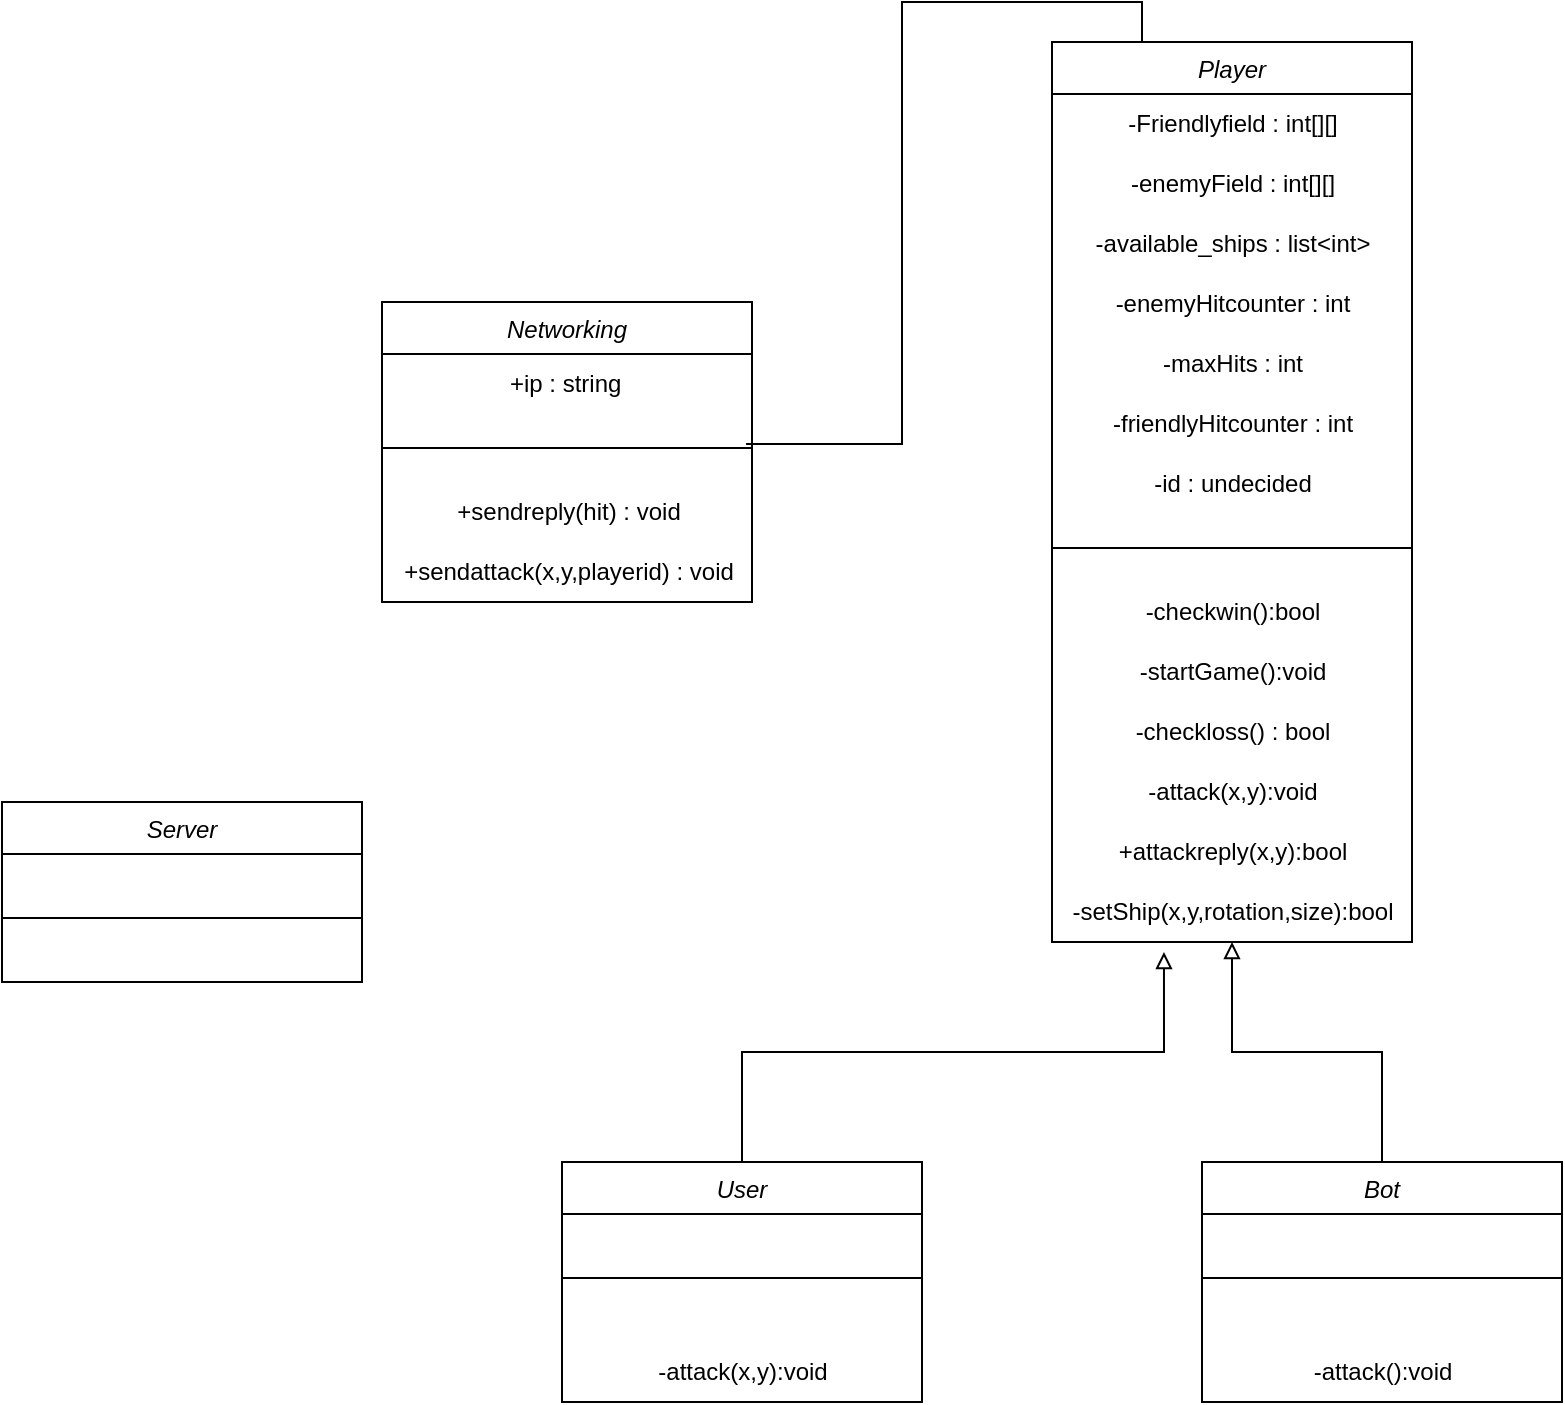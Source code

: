 <mxfile version="24.0.7" type="device">
  <diagram id="C5RBs43oDa-KdzZeNtuy" name="Page-1">
    <mxGraphModel dx="1434" dy="750" grid="1" gridSize="10" guides="1" tooltips="1" connect="1" arrows="1" fold="1" page="1" pageScale="1" pageWidth="827" pageHeight="1169" math="0" shadow="0">
      <root>
        <mxCell id="WIyWlLk6GJQsqaUBKTNV-0" />
        <mxCell id="WIyWlLk6GJQsqaUBKTNV-1" parent="WIyWlLk6GJQsqaUBKTNV-0" />
        <mxCell id="zkfFHV4jXpPFQw0GAbJ--0" value="Networking" style="swimlane;fontStyle=2;align=center;verticalAlign=top;childLayout=stackLayout;horizontal=1;startSize=26;horizontalStack=0;resizeParent=1;resizeLast=0;collapsible=1;marginBottom=0;rounded=0;shadow=0;strokeWidth=1;" parent="WIyWlLk6GJQsqaUBKTNV-1" vertex="1">
          <mxGeometry x="220" y="190" width="185" height="150" as="geometry">
            <mxRectangle x="230" y="140" width="160" height="26" as="alternateBounds" />
          </mxGeometry>
        </mxCell>
        <mxCell id="PZHw8NBZfs8bbx6nWL2q-32" value="+ip : string&amp;nbsp;" style="text;html=1;align=center;verticalAlign=middle;resizable=0;points=[];autosize=1;strokeColor=none;fillColor=none;" vertex="1" parent="zkfFHV4jXpPFQw0GAbJ--0">
          <mxGeometry y="26" width="185" height="30" as="geometry" />
        </mxCell>
        <mxCell id="zkfFHV4jXpPFQw0GAbJ--4" value="" style="line;html=1;strokeWidth=1;align=left;verticalAlign=middle;spacingTop=-1;spacingLeft=3;spacingRight=3;rotatable=0;labelPosition=right;points=[];portConstraint=eastwest;" parent="zkfFHV4jXpPFQw0GAbJ--0" vertex="1">
          <mxGeometry y="56" width="185" height="34" as="geometry" />
        </mxCell>
        <mxCell id="PZHw8NBZfs8bbx6nWL2q-34" value="+sendreply(hit) : void" style="text;html=1;align=center;verticalAlign=middle;resizable=0;points=[];autosize=1;strokeColor=none;fillColor=none;" vertex="1" parent="zkfFHV4jXpPFQw0GAbJ--0">
          <mxGeometry y="90" width="185" height="30" as="geometry" />
        </mxCell>
        <mxCell id="PZHw8NBZfs8bbx6nWL2q-31" value="+sendattack(x,y,playerid) : void" style="text;html=1;align=center;verticalAlign=middle;resizable=0;points=[];autosize=1;strokeColor=none;fillColor=none;" vertex="1" parent="zkfFHV4jXpPFQw0GAbJ--0">
          <mxGeometry y="120" width="185" height="30" as="geometry" />
        </mxCell>
        <mxCell id="PZHw8NBZfs8bbx6nWL2q-35" style="edgeStyle=orthogonalEdgeStyle;rounded=0;orthogonalLoop=1;jettySize=auto;html=1;exitX=0.25;exitY=0;exitDx=0;exitDy=0;endArrow=none;endFill=0;entryX=0.984;entryY=0.441;entryDx=0;entryDy=0;entryPerimeter=0;" edge="1" parent="WIyWlLk6GJQsqaUBKTNV-1" source="PZHw8NBZfs8bbx6nWL2q-0" target="zkfFHV4jXpPFQw0GAbJ--4">
          <mxGeometry relative="1" as="geometry">
            <mxPoint x="410" y="260" as="targetPoint" />
          </mxGeometry>
        </mxCell>
        <mxCell id="PZHw8NBZfs8bbx6nWL2q-0" value="Player" style="swimlane;fontStyle=2;align=center;verticalAlign=top;childLayout=stackLayout;horizontal=1;startSize=26;horizontalStack=0;resizeParent=1;resizeLast=0;collapsible=1;marginBottom=0;rounded=0;shadow=0;strokeWidth=1;" vertex="1" parent="WIyWlLk6GJQsqaUBKTNV-1">
          <mxGeometry x="555" y="60" width="180" height="450" as="geometry">
            <mxRectangle x="230" y="140" width="160" height="26" as="alternateBounds" />
          </mxGeometry>
        </mxCell>
        <mxCell id="PZHw8NBZfs8bbx6nWL2q-10" value="-Friendlyfield : int[][]" style="text;html=1;align=center;verticalAlign=middle;resizable=0;points=[];autosize=1;strokeColor=none;fillColor=none;" vertex="1" parent="PZHw8NBZfs8bbx6nWL2q-0">
          <mxGeometry y="26" width="180" height="30" as="geometry" />
        </mxCell>
        <mxCell id="PZHw8NBZfs8bbx6nWL2q-8" value="-enemyField : int[][&lt;span style=&quot;background-color: initial;&quot;&gt;]&lt;/span&gt;" style="text;html=1;align=center;verticalAlign=middle;resizable=0;points=[];autosize=1;strokeColor=none;fillColor=none;" vertex="1" parent="PZHw8NBZfs8bbx6nWL2q-0">
          <mxGeometry y="56" width="180" height="30" as="geometry" />
        </mxCell>
        <mxCell id="PZHw8NBZfs8bbx6nWL2q-13" value="-available_ships : list&amp;lt;int&amp;gt;" style="text;html=1;align=center;verticalAlign=middle;resizable=0;points=[];autosize=1;strokeColor=none;fillColor=none;" vertex="1" parent="PZHw8NBZfs8bbx6nWL2q-0">
          <mxGeometry y="86" width="180" height="30" as="geometry" />
        </mxCell>
        <mxCell id="PZHw8NBZfs8bbx6nWL2q-14" value="-enemyHitcounter : int" style="text;html=1;align=center;verticalAlign=middle;resizable=0;points=[];autosize=1;strokeColor=none;fillColor=none;" vertex="1" parent="PZHw8NBZfs8bbx6nWL2q-0">
          <mxGeometry y="116" width="180" height="30" as="geometry" />
        </mxCell>
        <mxCell id="PZHw8NBZfs8bbx6nWL2q-20" value="-maxHits : int" style="text;html=1;align=center;verticalAlign=middle;resizable=0;points=[];autosize=1;strokeColor=none;fillColor=none;" vertex="1" parent="PZHw8NBZfs8bbx6nWL2q-0">
          <mxGeometry y="146" width="180" height="30" as="geometry" />
        </mxCell>
        <mxCell id="PZHw8NBZfs8bbx6nWL2q-19" value="-friendlyHitcounter : int" style="text;html=1;align=center;verticalAlign=middle;resizable=0;points=[];autosize=1;strokeColor=none;fillColor=none;" vertex="1" parent="PZHw8NBZfs8bbx6nWL2q-0">
          <mxGeometry y="176" width="180" height="30" as="geometry" />
        </mxCell>
        <mxCell id="PZHw8NBZfs8bbx6nWL2q-33" value="-id : undecided" style="text;html=1;align=center;verticalAlign=middle;resizable=0;points=[];autosize=1;strokeColor=none;fillColor=none;" vertex="1" parent="PZHw8NBZfs8bbx6nWL2q-0">
          <mxGeometry y="206" width="180" height="30" as="geometry" />
        </mxCell>
        <mxCell id="PZHw8NBZfs8bbx6nWL2q-1" value="" style="line;html=1;strokeWidth=1;align=left;verticalAlign=middle;spacingTop=-1;spacingLeft=3;spacingRight=3;rotatable=0;labelPosition=right;points=[];portConstraint=eastwest;" vertex="1" parent="PZHw8NBZfs8bbx6nWL2q-0">
          <mxGeometry y="236" width="180" height="34" as="geometry" />
        </mxCell>
        <mxCell id="PZHw8NBZfs8bbx6nWL2q-21" value="-checkwin():bool" style="text;html=1;align=center;verticalAlign=middle;resizable=0;points=[];autosize=1;strokeColor=none;fillColor=none;" vertex="1" parent="PZHw8NBZfs8bbx6nWL2q-0">
          <mxGeometry y="270" width="180" height="30" as="geometry" />
        </mxCell>
        <mxCell id="PZHw8NBZfs8bbx6nWL2q-23" value="-startGame():void" style="text;html=1;align=center;verticalAlign=middle;resizable=0;points=[];autosize=1;strokeColor=none;fillColor=none;" vertex="1" parent="PZHw8NBZfs8bbx6nWL2q-0">
          <mxGeometry y="300" width="180" height="30" as="geometry" />
        </mxCell>
        <mxCell id="PZHw8NBZfs8bbx6nWL2q-22" value="-checkloss() : bool" style="text;html=1;align=center;verticalAlign=middle;resizable=0;points=[];autosize=1;strokeColor=none;fillColor=none;" vertex="1" parent="PZHw8NBZfs8bbx6nWL2q-0">
          <mxGeometry y="330" width="180" height="30" as="geometry" />
        </mxCell>
        <mxCell id="PZHw8NBZfs8bbx6nWL2q-12" value="-attack(x,y):void" style="text;html=1;align=center;verticalAlign=middle;resizable=0;points=[];autosize=1;strokeColor=none;fillColor=none;" vertex="1" parent="PZHw8NBZfs8bbx6nWL2q-0">
          <mxGeometry y="360" width="180" height="30" as="geometry" />
        </mxCell>
        <mxCell id="PZHw8NBZfs8bbx6nWL2q-15" value="+attackreply(x,y):bool" style="text;html=1;align=center;verticalAlign=middle;resizable=0;points=[];autosize=1;strokeColor=none;fillColor=none;" vertex="1" parent="PZHw8NBZfs8bbx6nWL2q-0">
          <mxGeometry y="390" width="180" height="30" as="geometry" />
        </mxCell>
        <mxCell id="PZHw8NBZfs8bbx6nWL2q-16" value="-setShip(x,y,rotation,size):bool" style="text;html=1;align=center;verticalAlign=middle;resizable=0;points=[];autosize=1;strokeColor=none;fillColor=none;" vertex="1" parent="PZHw8NBZfs8bbx6nWL2q-0">
          <mxGeometry y="420" width="180" height="30" as="geometry" />
        </mxCell>
        <mxCell id="PZHw8NBZfs8bbx6nWL2q-2" value="Bot" style="swimlane;fontStyle=2;align=center;verticalAlign=top;childLayout=stackLayout;horizontal=1;startSize=26;horizontalStack=0;resizeParent=1;resizeLast=0;collapsible=1;marginBottom=0;rounded=0;shadow=0;strokeWidth=1;" vertex="1" parent="WIyWlLk6GJQsqaUBKTNV-1">
          <mxGeometry x="630" y="620" width="180" height="120" as="geometry">
            <mxRectangle x="230" y="140" width="160" height="26" as="alternateBounds" />
          </mxGeometry>
        </mxCell>
        <mxCell id="PZHw8NBZfs8bbx6nWL2q-3" value="" style="line;html=1;strokeWidth=1;align=left;verticalAlign=middle;spacingTop=-1;spacingLeft=3;spacingRight=3;rotatable=0;labelPosition=right;points=[];portConstraint=eastwest;" vertex="1" parent="PZHw8NBZfs8bbx6nWL2q-2">
          <mxGeometry y="26" width="180" height="64" as="geometry" />
        </mxCell>
        <mxCell id="PZHw8NBZfs8bbx6nWL2q-25" value="-attack():void" style="text;html=1;align=center;verticalAlign=middle;resizable=0;points=[];autosize=1;strokeColor=none;fillColor=none;" vertex="1" parent="PZHw8NBZfs8bbx6nWL2q-2">
          <mxGeometry y="90" width="180" height="30" as="geometry" />
        </mxCell>
        <mxCell id="PZHw8NBZfs8bbx6nWL2q-4" value="Server" style="swimlane;fontStyle=2;align=center;verticalAlign=top;childLayout=stackLayout;horizontal=1;startSize=26;horizontalStack=0;resizeParent=1;resizeLast=0;collapsible=1;marginBottom=0;rounded=0;shadow=0;strokeWidth=1;" vertex="1" parent="WIyWlLk6GJQsqaUBKTNV-1">
          <mxGeometry x="30" y="440" width="180" height="90" as="geometry">
            <mxRectangle x="230" y="140" width="160" height="26" as="alternateBounds" />
          </mxGeometry>
        </mxCell>
        <mxCell id="PZHw8NBZfs8bbx6nWL2q-5" value="" style="line;html=1;strokeWidth=1;align=left;verticalAlign=middle;spacingTop=-1;spacingLeft=3;spacingRight=3;rotatable=0;labelPosition=right;points=[];portConstraint=eastwest;" vertex="1" parent="PZHw8NBZfs8bbx6nWL2q-4">
          <mxGeometry y="26" width="180" height="64" as="geometry" />
        </mxCell>
        <mxCell id="PZHw8NBZfs8bbx6nWL2q-24" style="edgeStyle=orthogonalEdgeStyle;rounded=0;orthogonalLoop=1;jettySize=auto;html=1;exitX=0.5;exitY=0;exitDx=0;exitDy=0;endArrow=block;endFill=0;" edge="1" parent="WIyWlLk6GJQsqaUBKTNV-1" source="PZHw8NBZfs8bbx6nWL2q-2" target="PZHw8NBZfs8bbx6nWL2q-16">
          <mxGeometry relative="1" as="geometry" />
        </mxCell>
        <mxCell id="PZHw8NBZfs8bbx6nWL2q-26" value="User" style="swimlane;fontStyle=2;align=center;verticalAlign=top;childLayout=stackLayout;horizontal=1;startSize=26;horizontalStack=0;resizeParent=1;resizeLast=0;collapsible=1;marginBottom=0;rounded=0;shadow=0;strokeWidth=1;" vertex="1" parent="WIyWlLk6GJQsqaUBKTNV-1">
          <mxGeometry x="310" y="620" width="180" height="120" as="geometry">
            <mxRectangle x="230" y="140" width="160" height="26" as="alternateBounds" />
          </mxGeometry>
        </mxCell>
        <mxCell id="PZHw8NBZfs8bbx6nWL2q-27" value="" style="line;html=1;strokeWidth=1;align=left;verticalAlign=middle;spacingTop=-1;spacingLeft=3;spacingRight=3;rotatable=0;labelPosition=right;points=[];portConstraint=eastwest;" vertex="1" parent="PZHw8NBZfs8bbx6nWL2q-26">
          <mxGeometry y="26" width="180" height="64" as="geometry" />
        </mxCell>
        <mxCell id="PZHw8NBZfs8bbx6nWL2q-28" value="-attack(x,y):void" style="text;html=1;align=center;verticalAlign=middle;resizable=0;points=[];autosize=1;strokeColor=none;fillColor=none;" vertex="1" parent="PZHw8NBZfs8bbx6nWL2q-26">
          <mxGeometry y="90" width="180" height="30" as="geometry" />
        </mxCell>
        <mxCell id="PZHw8NBZfs8bbx6nWL2q-30" style="edgeStyle=orthogonalEdgeStyle;rounded=0;orthogonalLoop=1;jettySize=auto;html=1;exitX=0.5;exitY=0;exitDx=0;exitDy=0;endArrow=block;endFill=0;entryX=0.311;entryY=1.167;entryDx=0;entryDy=0;entryPerimeter=0;" edge="1" parent="WIyWlLk6GJQsqaUBKTNV-1" source="PZHw8NBZfs8bbx6nWL2q-26" target="PZHw8NBZfs8bbx6nWL2q-16">
          <mxGeometry relative="1" as="geometry">
            <mxPoint x="610" y="520" as="targetPoint" />
          </mxGeometry>
        </mxCell>
      </root>
    </mxGraphModel>
  </diagram>
</mxfile>
